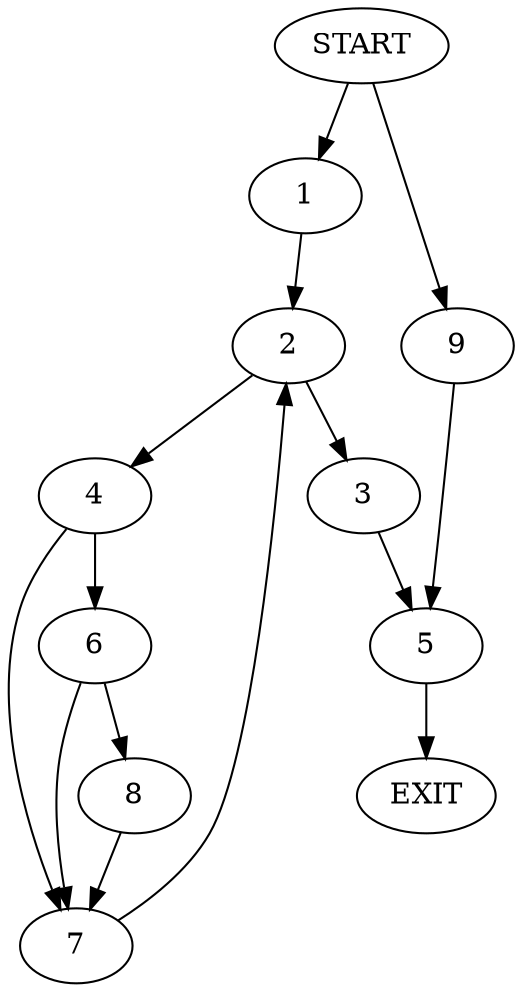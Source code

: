 digraph {
0 [label="START"]
10 [label="EXIT"]
0 -> 1
1 -> 2
2 -> 3
2 -> 4
3 -> 5
4 -> 6
4 -> 7
6 -> 7
6 -> 8
7 -> 2
8 -> 7
5 -> 10
0 -> 9
9 -> 5
}
